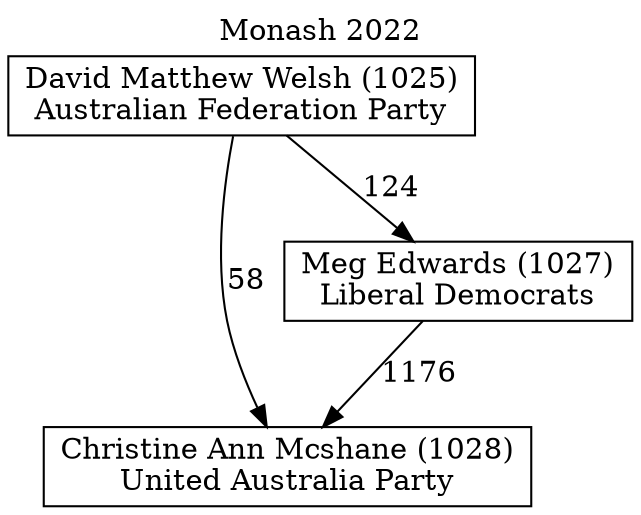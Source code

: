 // House preference flow
digraph "Christine Ann Mcshane (1028)_Monash_2022" {
	graph [label="Monash 2022" labelloc=t mclimit=10]
	node [shape=box]
	"Christine Ann Mcshane (1028)" [label="Christine Ann Mcshane (1028)
United Australia Party"]
	"Meg Edwards (1027)" [label="Meg Edwards (1027)
Liberal Democrats"]
	"David Matthew Welsh (1025)" [label="David Matthew Welsh (1025)
Australian Federation Party"]
	"Meg Edwards (1027)" -> "Christine Ann Mcshane (1028)" [label=1176]
	"David Matthew Welsh (1025)" -> "Meg Edwards (1027)" [label=124]
	"David Matthew Welsh (1025)" -> "Christine Ann Mcshane (1028)" [label=58]
}
